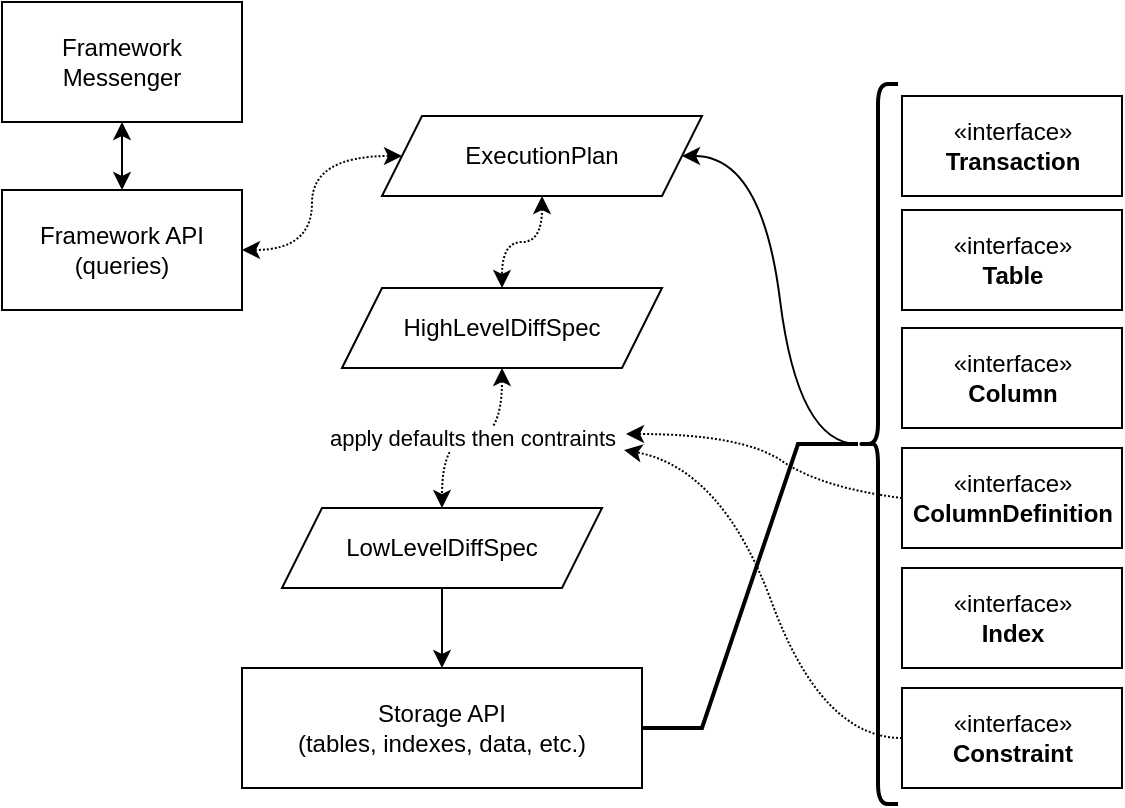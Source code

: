 <mxfile version="15.8.7" type="github">
  <diagram id="ixj4y4hjwhb4YOG2y_js" name="Page-1">
    <mxGraphModel dx="868" dy="459" grid="1" gridSize="10" guides="1" tooltips="1" connect="1" arrows="1" fold="1" page="1" pageScale="1" pageWidth="850" pageHeight="1100" math="0" shadow="0">
      <root>
        <mxCell id="0" />
        <mxCell id="1" parent="0" />
        <mxCell id="1le4CJm7EljkVnDH3UbC-10" value="" style="edgeStyle=orthogonalEdgeStyle;rounded=0;orthogonalLoop=1;jettySize=auto;html=1;startSize=6;strokeColor=default;startArrow=classic;startFill=1;" parent="1" source="1le4CJm7EljkVnDH3UbC-4" target="1le4CJm7EljkVnDH3UbC-5" edge="1">
          <mxGeometry relative="1" as="geometry" />
        </mxCell>
        <mxCell id="1le4CJm7EljkVnDH3UbC-13" value="" style="edgeStyle=orthogonalEdgeStyle;rounded=0;orthogonalLoop=1;jettySize=auto;html=1;startArrow=classic;startFill=1;startSize=6;strokeColor=default;curved=1;dashed=1;dashPattern=1 1;" parent="1" source="1le4CJm7EljkVnDH3UbC-4" target="1le4CJm7EljkVnDH3UbC-12" edge="1">
          <mxGeometry relative="1" as="geometry" />
        </mxCell>
        <mxCell id="1le4CJm7EljkVnDH3UbC-4" value="Framework API (queries)" style="rounded=0;whiteSpace=wrap;html=1;" parent="1" vertex="1">
          <mxGeometry x="110" y="211" width="120" height="60" as="geometry" />
        </mxCell>
        <mxCell id="1le4CJm7EljkVnDH3UbC-5" value="Framework Messenger" style="rounded=0;whiteSpace=wrap;html=1;" parent="1" vertex="1">
          <mxGeometry x="110" y="117" width="120" height="60" as="geometry" />
        </mxCell>
        <mxCell id="1le4CJm7EljkVnDH3UbC-15" value="" style="edgeStyle=orthogonalEdgeStyle;curved=1;rounded=0;orthogonalLoop=1;jettySize=auto;html=1;dashed=1;dashPattern=1 1;startArrow=classic;startFill=1;startSize=6;strokeColor=default;" parent="1" source="1le4CJm7EljkVnDH3UbC-12" target="1le4CJm7EljkVnDH3UbC-14" edge="1">
          <mxGeometry relative="1" as="geometry" />
        </mxCell>
        <mxCell id="1le4CJm7EljkVnDH3UbC-12" value="ExecutionPlan" style="shape=parallelogram;perimeter=parallelogramPerimeter;whiteSpace=wrap;html=1;fixedSize=1;" parent="1" vertex="1">
          <mxGeometry x="300" y="174" width="160" height="40" as="geometry" />
        </mxCell>
        <mxCell id="1le4CJm7EljkVnDH3UbC-17" value="apply defaults then contraints" style="edgeStyle=orthogonalEdgeStyle;curved=1;rounded=0;orthogonalLoop=1;jettySize=auto;html=1;dashed=1;dashPattern=1 1;startArrow=classic;startFill=1;startSize=6;strokeColor=default;" parent="1" source="1le4CJm7EljkVnDH3UbC-14" target="1le4CJm7EljkVnDH3UbC-16" edge="1">
          <mxGeometry relative="1" as="geometry" />
        </mxCell>
        <mxCell id="1le4CJm7EljkVnDH3UbC-14" value="HighLevelDiffSpec" style="shape=parallelogram;perimeter=parallelogramPerimeter;whiteSpace=wrap;html=1;fixedSize=1;" parent="1" vertex="1">
          <mxGeometry x="280" y="260" width="160" height="40" as="geometry" />
        </mxCell>
        <mxCell id="1le4CJm7EljkVnDH3UbC-20" value="" style="edgeStyle=orthogonalEdgeStyle;curved=1;rounded=0;orthogonalLoop=1;jettySize=auto;html=1;startArrow=none;startFill=0;startSize=6;strokeColor=default;" parent="1" source="1le4CJm7EljkVnDH3UbC-16" target="1le4CJm7EljkVnDH3UbC-18" edge="1">
          <mxGeometry relative="1" as="geometry" />
        </mxCell>
        <mxCell id="1le4CJm7EljkVnDH3UbC-16" value="&lt;div&gt;LowLevelDiffSpec&lt;/div&gt;" style="shape=parallelogram;perimeter=parallelogramPerimeter;whiteSpace=wrap;html=1;fixedSize=1;" parent="1" vertex="1">
          <mxGeometry x="250" y="370" width="160" height="40" as="geometry" />
        </mxCell>
        <mxCell id="1le4CJm7EljkVnDH3UbC-18" value="&lt;div&gt;Storage API&lt;/div&gt;&lt;div&gt;(tables, indexes, data, etc.)&lt;br&gt;&lt;/div&gt;" style="rounded=0;whiteSpace=wrap;html=1;" parent="1" vertex="1">
          <mxGeometry x="230" y="450" width="200" height="60" as="geometry" />
        </mxCell>
        <mxCell id="1le4CJm7EljkVnDH3UbC-21" value="«interface»&lt;br&gt;&lt;b&gt;Transaction&lt;/b&gt;" style="html=1;" parent="1" vertex="1">
          <mxGeometry x="560" y="164" width="110" height="50" as="geometry" />
        </mxCell>
        <mxCell id="1le4CJm7EljkVnDH3UbC-22" value="«interface»&lt;br&gt;&lt;b&gt;Table&lt;/b&gt;" style="html=1;" parent="1" vertex="1">
          <mxGeometry x="560" y="221" width="110" height="50" as="geometry" />
        </mxCell>
        <mxCell id="1le4CJm7EljkVnDH3UbC-23" value="«interface»&lt;br&gt;&lt;b&gt;Column&lt;/b&gt;" style="html=1;" parent="1" vertex="1">
          <mxGeometry x="560" y="280" width="110" height="50" as="geometry" />
        </mxCell>
        <mxCell id="1le4CJm7EljkVnDH3UbC-24" value="«interface»&lt;br&gt;&lt;b&gt;Index&lt;/b&gt;" style="html=1;" parent="1" vertex="1">
          <mxGeometry x="560" y="400" width="110" height="50" as="geometry" />
        </mxCell>
        <mxCell id="1le4CJm7EljkVnDH3UbC-27" value="«interface»&lt;br&gt;&lt;b&gt;Constraint&lt;/b&gt;" style="html=1;" parent="1" vertex="1">
          <mxGeometry x="560" y="460" width="110" height="50" as="geometry" />
        </mxCell>
        <mxCell id="1le4CJm7EljkVnDH3UbC-32" value="" style="curved=1;endArrow=classic;html=1;rounded=0;startSize=6;strokeColor=default;exitX=0;exitY=0.5;exitDx=0;exitDy=0;dashed=1;dashPattern=1 1;" parent="1" source="1le4CJm7EljkVnDH3UbC-27" edge="1">
          <mxGeometry width="50" height="50" relative="1" as="geometry">
            <mxPoint x="570" y="480" as="sourcePoint" />
            <mxPoint x="421" y="341" as="targetPoint" />
            <Array as="points">
              <mxPoint x="520" y="485" />
              <mxPoint x="470" y="350" />
            </Array>
          </mxGeometry>
        </mxCell>
        <mxCell id="kcC5Q9DpvtAjv27rFfuf-1" value="«interface»&lt;br&gt;&lt;b&gt;ColumnDefinition&lt;/b&gt;" style="html=1;" vertex="1" parent="1">
          <mxGeometry x="560" y="340" width="110" height="50" as="geometry" />
        </mxCell>
        <mxCell id="kcC5Q9DpvtAjv27rFfuf-2" value="" style="curved=1;endArrow=classic;html=1;rounded=0;startSize=6;strokeColor=default;exitX=0;exitY=0.5;exitDx=0;exitDy=0;dashed=1;dashPattern=1 1;" edge="1" parent="1" source="kcC5Q9DpvtAjv27rFfuf-1">
          <mxGeometry width="50" height="50" relative="1" as="geometry">
            <mxPoint x="570" y="495" as="sourcePoint" />
            <mxPoint x="422" y="333" as="targetPoint" />
            <Array as="points">
              <mxPoint x="520" y="360" />
              <mxPoint x="480" y="333" />
            </Array>
          </mxGeometry>
        </mxCell>
        <mxCell id="kcC5Q9DpvtAjv27rFfuf-6" style="edgeStyle=entityRelationEdgeStyle;orthogonalLoop=1;jettySize=auto;html=1;curved=1;" edge="1" parent="1" source="kcC5Q9DpvtAjv27rFfuf-3" target="1le4CJm7EljkVnDH3UbC-12">
          <mxGeometry relative="1" as="geometry" />
        </mxCell>
        <mxCell id="kcC5Q9DpvtAjv27rFfuf-7" style="edgeStyle=entityRelationEdgeStyle;orthogonalLoop=1;jettySize=auto;html=1;rounded=0;endArrow=none;endFill=0;strokeWidth=2;" edge="1" parent="1" source="kcC5Q9DpvtAjv27rFfuf-3" target="1le4CJm7EljkVnDH3UbC-18">
          <mxGeometry relative="1" as="geometry" />
        </mxCell>
        <mxCell id="kcC5Q9DpvtAjv27rFfuf-3" value="" style="shape=curlyBracket;whiteSpace=wrap;html=1;rounded=1;size=0.5;strokeWidth=2;" vertex="1" parent="1">
          <mxGeometry x="538" y="158" width="20" height="360" as="geometry" />
        </mxCell>
      </root>
    </mxGraphModel>
  </diagram>
</mxfile>
